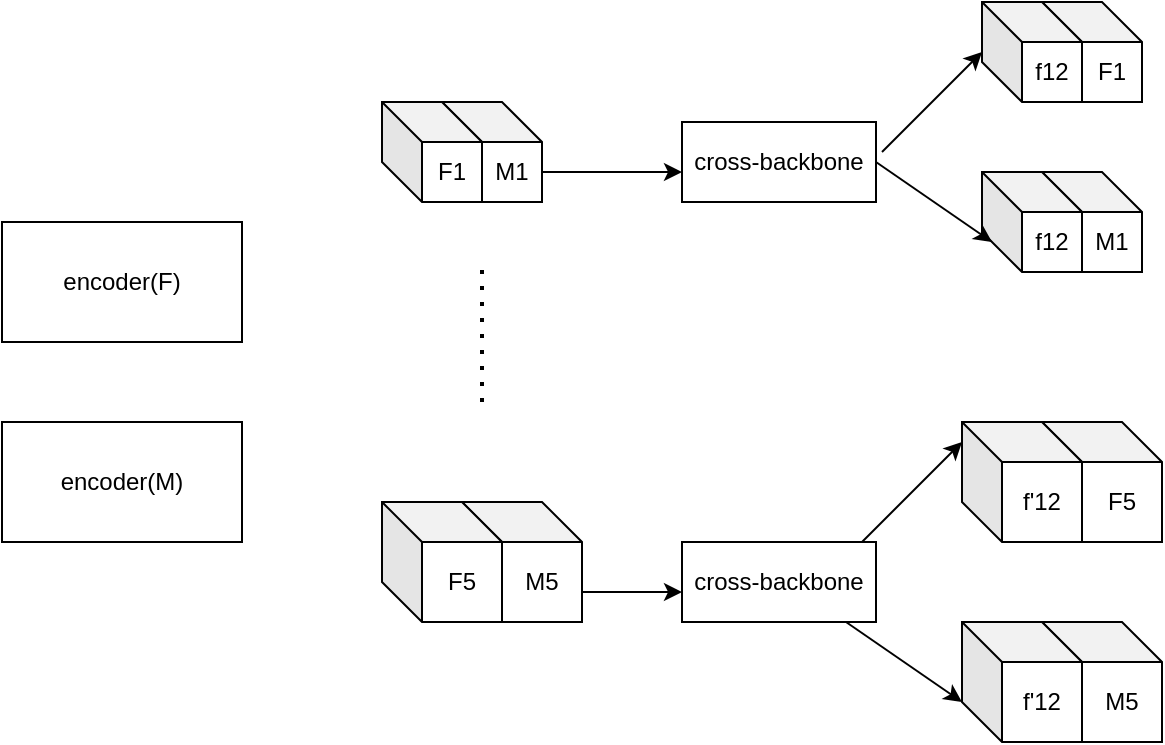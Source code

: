 <mxfile version="22.1.4" type="github">
  <diagram name="Page-1" id="c7558073-3199-34d8-9f00-42111426c3f3">
    <mxGraphModel dx="1562" dy="822" grid="1" gridSize="15" guides="1" tooltips="1" connect="1" arrows="1" fold="1" page="1" pageScale="1" pageWidth="826" pageHeight="1169" background="none" math="0" shadow="0">
      <root>
        <mxCell id="0" />
        <mxCell id="1" parent="0" />
        <mxCell id="O6FPAVJZKU98d6ffYM_A-98" value="encoder(F)" style="rounded=0;whiteSpace=wrap;html=1;" vertex="1" parent="1">
          <mxGeometry x="80" y="250" width="120" height="60" as="geometry" />
        </mxCell>
        <mxCell id="O6FPAVJZKU98d6ffYM_A-99" value="&lt;font style=&quot;vertical-align: inherit;&quot;&gt;&lt;font style=&quot;vertical-align: inherit;&quot;&gt;&lt;font style=&quot;vertical-align: inherit;&quot;&gt;&lt;font style=&quot;vertical-align: inherit;&quot;&gt;encoder(M)&lt;/font&gt;&lt;/font&gt;&lt;/font&gt;&lt;/font&gt;" style="rounded=0;whiteSpace=wrap;html=1;" vertex="1" parent="1">
          <mxGeometry x="80" y="350" width="120" height="60" as="geometry" />
        </mxCell>
        <mxCell id="O6FPAVJZKU98d6ffYM_A-100" value="M1" style="shape=cube;whiteSpace=wrap;html=1;boundedLbl=1;backgroundOutline=1;darkOpacity=0.05;darkOpacity2=0.1;" vertex="1" parent="1">
          <mxGeometry x="300" y="190" width="50" height="50" as="geometry" />
        </mxCell>
        <mxCell id="O6FPAVJZKU98d6ffYM_A-101" value="F1" style="shape=cube;whiteSpace=wrap;html=1;boundedLbl=1;backgroundOutline=1;darkOpacity=0.05;darkOpacity2=0.1;" vertex="1" parent="1">
          <mxGeometry x="270" y="190" width="50" height="50" as="geometry" />
        </mxCell>
        <mxCell id="O6FPAVJZKU98d6ffYM_A-104" value="M5" style="shape=cube;whiteSpace=wrap;html=1;boundedLbl=1;backgroundOutline=1;darkOpacity=0.05;darkOpacity2=0.1;" vertex="1" parent="1">
          <mxGeometry x="310" y="390" width="60" height="60" as="geometry" />
        </mxCell>
        <mxCell id="O6FPAVJZKU98d6ffYM_A-105" value="F5" style="shape=cube;whiteSpace=wrap;html=1;boundedLbl=1;backgroundOutline=1;darkOpacity=0.05;darkOpacity2=0.1;" vertex="1" parent="1">
          <mxGeometry x="270" y="390" width="60" height="60" as="geometry" />
        </mxCell>
        <mxCell id="O6FPAVJZKU98d6ffYM_A-106" value="" style="endArrow=none;dashed=1;html=1;dashPattern=1 3;strokeWidth=2;rounded=0;" edge="1" parent="1">
          <mxGeometry width="50" height="50" relative="1" as="geometry">
            <mxPoint x="320" y="340" as="sourcePoint" />
            <mxPoint x="320" y="270" as="targetPoint" />
            <Array as="points">
              <mxPoint x="320" y="310" />
              <mxPoint x="320" y="300" />
            </Array>
          </mxGeometry>
        </mxCell>
        <mxCell id="O6FPAVJZKU98d6ffYM_A-108" value="cross-backbone" style="rounded=0;whiteSpace=wrap;html=1;" vertex="1" parent="1">
          <mxGeometry x="420" y="200" width="97" height="40" as="geometry" />
        </mxCell>
        <mxCell id="O6FPAVJZKU98d6ffYM_A-109" value="" style="endArrow=classic;html=1;rounded=0;exitX=0;exitY=0;exitDx=50;exitDy=35;exitPerimeter=0;" edge="1" parent="1" source="O6FPAVJZKU98d6ffYM_A-100">
          <mxGeometry width="50" height="50" relative="1" as="geometry">
            <mxPoint x="380" y="270" as="sourcePoint" />
            <mxPoint x="420" y="225" as="targetPoint" />
            <Array as="points" />
          </mxGeometry>
        </mxCell>
        <mxCell id="O6FPAVJZKU98d6ffYM_A-110" value="cross-backbone" style="rounded=0;whiteSpace=wrap;html=1;" vertex="1" parent="1">
          <mxGeometry x="420" y="410" width="97" height="40" as="geometry" />
        </mxCell>
        <mxCell id="O6FPAVJZKU98d6ffYM_A-111" value="" style="endArrow=classic;html=1;rounded=0;exitX=0;exitY=0;exitDx=50;exitDy=35;exitPerimeter=0;" edge="1" parent="1">
          <mxGeometry width="50" height="50" relative="1" as="geometry">
            <mxPoint x="370" y="435" as="sourcePoint" />
            <mxPoint x="420" y="435" as="targetPoint" />
            <Array as="points" />
          </mxGeometry>
        </mxCell>
        <mxCell id="O6FPAVJZKU98d6ffYM_A-122" value="F1" style="shape=cube;whiteSpace=wrap;html=1;boundedLbl=1;backgroundOutline=1;darkOpacity=0.05;darkOpacity2=0.1;" vertex="1" parent="1">
          <mxGeometry x="600" y="140" width="50" height="50" as="geometry" />
        </mxCell>
        <mxCell id="O6FPAVJZKU98d6ffYM_A-123" value="M1" style="shape=cube;whiteSpace=wrap;html=1;boundedLbl=1;backgroundOutline=1;darkOpacity=0.05;darkOpacity2=0.1;" vertex="1" parent="1">
          <mxGeometry x="600" y="225" width="50" height="50" as="geometry" />
        </mxCell>
        <mxCell id="O6FPAVJZKU98d6ffYM_A-124" value="f12" style="shape=cube;whiteSpace=wrap;html=1;boundedLbl=1;backgroundOutline=1;darkOpacity=0.05;darkOpacity2=0.1;" vertex="1" parent="1">
          <mxGeometry x="570" y="140" width="50" height="50" as="geometry" />
        </mxCell>
        <mxCell id="O6FPAVJZKU98d6ffYM_A-125" value="f12" style="shape=cube;whiteSpace=wrap;html=1;boundedLbl=1;backgroundOutline=1;darkOpacity=0.05;darkOpacity2=0.1;" vertex="1" parent="1">
          <mxGeometry x="570" y="225" width="50" height="50" as="geometry" />
        </mxCell>
        <mxCell id="O6FPAVJZKU98d6ffYM_A-126" value="F5" style="shape=cube;whiteSpace=wrap;html=1;boundedLbl=1;backgroundOutline=1;darkOpacity=0.05;darkOpacity2=0.1;" vertex="1" parent="1">
          <mxGeometry x="600" y="350" width="60" height="60" as="geometry" />
        </mxCell>
        <mxCell id="O6FPAVJZKU98d6ffYM_A-127" value="M5" style="shape=cube;whiteSpace=wrap;html=1;boundedLbl=1;backgroundOutline=1;darkOpacity=0.05;darkOpacity2=0.1;" vertex="1" parent="1">
          <mxGeometry x="600" y="450" width="60" height="60" as="geometry" />
        </mxCell>
        <mxCell id="O6FPAVJZKU98d6ffYM_A-129" value="f&#39;12" style="shape=cube;whiteSpace=wrap;html=1;boundedLbl=1;backgroundOutline=1;darkOpacity=0.05;darkOpacity2=0.1;" vertex="1" parent="1">
          <mxGeometry x="560" y="350" width="60" height="60" as="geometry" />
        </mxCell>
        <mxCell id="O6FPAVJZKU98d6ffYM_A-130" value="f&#39;12" style="shape=cube;whiteSpace=wrap;html=1;boundedLbl=1;backgroundOutline=1;darkOpacity=0.05;darkOpacity2=0.1;" vertex="1" parent="1">
          <mxGeometry x="560" y="450" width="60" height="60" as="geometry" />
        </mxCell>
        <mxCell id="O6FPAVJZKU98d6ffYM_A-131" value="" style="endArrow=classic;html=1;rounded=0;" edge="1" parent="1">
          <mxGeometry width="50" height="50" relative="1" as="geometry">
            <mxPoint x="520" y="215" as="sourcePoint" />
            <mxPoint x="570" y="165" as="targetPoint" />
          </mxGeometry>
        </mxCell>
        <mxCell id="O6FPAVJZKU98d6ffYM_A-133" value="" style="endArrow=classic;html=1;rounded=0;exitX=1;exitY=0.5;exitDx=0;exitDy=0;" edge="1" parent="1" source="O6FPAVJZKU98d6ffYM_A-108">
          <mxGeometry width="50" height="50" relative="1" as="geometry">
            <mxPoint x="525" y="310" as="sourcePoint" />
            <mxPoint x="575" y="260" as="targetPoint" />
          </mxGeometry>
        </mxCell>
        <mxCell id="O6FPAVJZKU98d6ffYM_A-134" value="" style="endArrow=classic;html=1;rounded=0;" edge="1" parent="1">
          <mxGeometry width="50" height="50" relative="1" as="geometry">
            <mxPoint x="510" y="410" as="sourcePoint" />
            <mxPoint x="560" y="360" as="targetPoint" />
          </mxGeometry>
        </mxCell>
        <mxCell id="O6FPAVJZKU98d6ffYM_A-135" value="" style="endArrow=classic;html=1;rounded=0;exitX=1;exitY=0.5;exitDx=0;exitDy=0;" edge="1" parent="1">
          <mxGeometry width="50" height="50" relative="1" as="geometry">
            <mxPoint x="502" y="450" as="sourcePoint" />
            <mxPoint x="560" y="490" as="targetPoint" />
          </mxGeometry>
        </mxCell>
      </root>
    </mxGraphModel>
  </diagram>
</mxfile>

